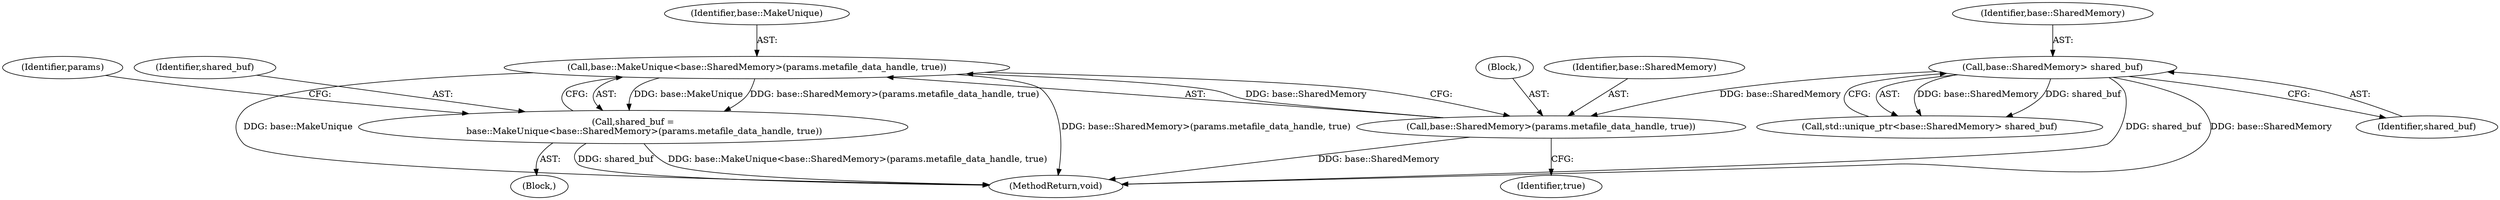 digraph "1_Chrome_9c391ac04f9ac478c8b0e43b359c2b43a6c892ab_4@del" {
"1000152" [label="(Call,base::MakeUnique<base::SharedMemory>(params.metafile_data_handle, true))"];
"1000154" [label="(Call,base::SharedMemory>(params.metafile_data_handle, true))"];
"1000132" [label="(Call,base::SharedMemory> shared_buf)"];
"1000150" [label="(Call,shared_buf =\n        base::MakeUnique<base::SharedMemory>(params.metafile_data_handle, true))"];
"1000130" [label="(Call,std::unique_ptr<base::SharedMemory> shared_buf)"];
"1000156" [label="(Block,)"];
"1000278" [label="(MethodReturn,void)"];
"1000132" [label="(Call,base::SharedMemory> shared_buf)"];
"1000134" [label="(Identifier,shared_buf)"];
"1000154" [label="(Call,base::SharedMemory>(params.metafile_data_handle, true))"];
"1000152" [label="(Call,base::MakeUnique<base::SharedMemory>(params.metafile_data_handle, true))"];
"1000133" [label="(Identifier,base::SharedMemory)"];
"1000165" [label="(Identifier,params)"];
"1000137" [label="(Block,)"];
"1000150" [label="(Call,shared_buf =\n        base::MakeUnique<base::SharedMemory>(params.metafile_data_handle, true))"];
"1000153" [label="(Identifier,base::MakeUnique)"];
"1000155" [label="(Identifier,base::SharedMemory)"];
"1000151" [label="(Identifier,shared_buf)"];
"1000160" [label="(Identifier,true)"];
"1000152" -> "1000150"  [label="AST: "];
"1000152" -> "1000154"  [label="CFG: "];
"1000153" -> "1000152"  [label="AST: "];
"1000154" -> "1000152"  [label="AST: "];
"1000150" -> "1000152"  [label="CFG: "];
"1000152" -> "1000278"  [label="DDG: base::MakeUnique"];
"1000152" -> "1000278"  [label="DDG: base::SharedMemory>(params.metafile_data_handle, true)"];
"1000152" -> "1000150"  [label="DDG: base::MakeUnique"];
"1000152" -> "1000150"  [label="DDG: base::SharedMemory>(params.metafile_data_handle, true)"];
"1000154" -> "1000152"  [label="DDG: base::SharedMemory"];
"1000154" -> "1000160"  [label="CFG: "];
"1000155" -> "1000154"  [label="AST: "];
"1000156" -> "1000154"  [label="AST: "];
"1000154" -> "1000278"  [label="DDG: base::SharedMemory"];
"1000132" -> "1000154"  [label="DDG: base::SharedMemory"];
"1000132" -> "1000130"  [label="AST: "];
"1000132" -> "1000134"  [label="CFG: "];
"1000133" -> "1000132"  [label="AST: "];
"1000134" -> "1000132"  [label="AST: "];
"1000130" -> "1000132"  [label="CFG: "];
"1000132" -> "1000278"  [label="DDG: shared_buf"];
"1000132" -> "1000278"  [label="DDG: base::SharedMemory"];
"1000132" -> "1000130"  [label="DDG: base::SharedMemory"];
"1000132" -> "1000130"  [label="DDG: shared_buf"];
"1000150" -> "1000137"  [label="AST: "];
"1000151" -> "1000150"  [label="AST: "];
"1000165" -> "1000150"  [label="CFG: "];
"1000150" -> "1000278"  [label="DDG: shared_buf"];
"1000150" -> "1000278"  [label="DDG: base::MakeUnique<base::SharedMemory>(params.metafile_data_handle, true)"];
}
